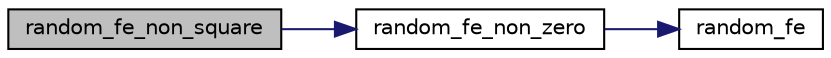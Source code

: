 digraph "random_fe_non_square"
{
  edge [fontname="Helvetica",fontsize="10",labelfontname="Helvetica",labelfontsize="10"];
  node [fontname="Helvetica",fontsize="10",shape=record];
  rankdir="LR";
  Node18 [label="random_fe_non_square",height=0.2,width=0.4,color="black", fillcolor="grey75", style="filled", fontcolor="black"];
  Node18 -> Node19 [color="midnightblue",fontsize="10",style="solid",fontname="Helvetica"];
  Node19 [label="random_fe_non_zero",height=0.2,width=0.4,color="black", fillcolor="white", style="filled",URL="$tests_8c.html#aa61b6ed7fed32b7b3dad022c94a05bd0"];
  Node19 -> Node20 [color="midnightblue",fontsize="10",style="solid",fontname="Helvetica"];
  Node20 [label="random_fe",height=0.2,width=0.4,color="black", fillcolor="white", style="filled",URL="$tests_8c.html#a845e53de13ceda6ed627f6ad5e608dbf"];
}

